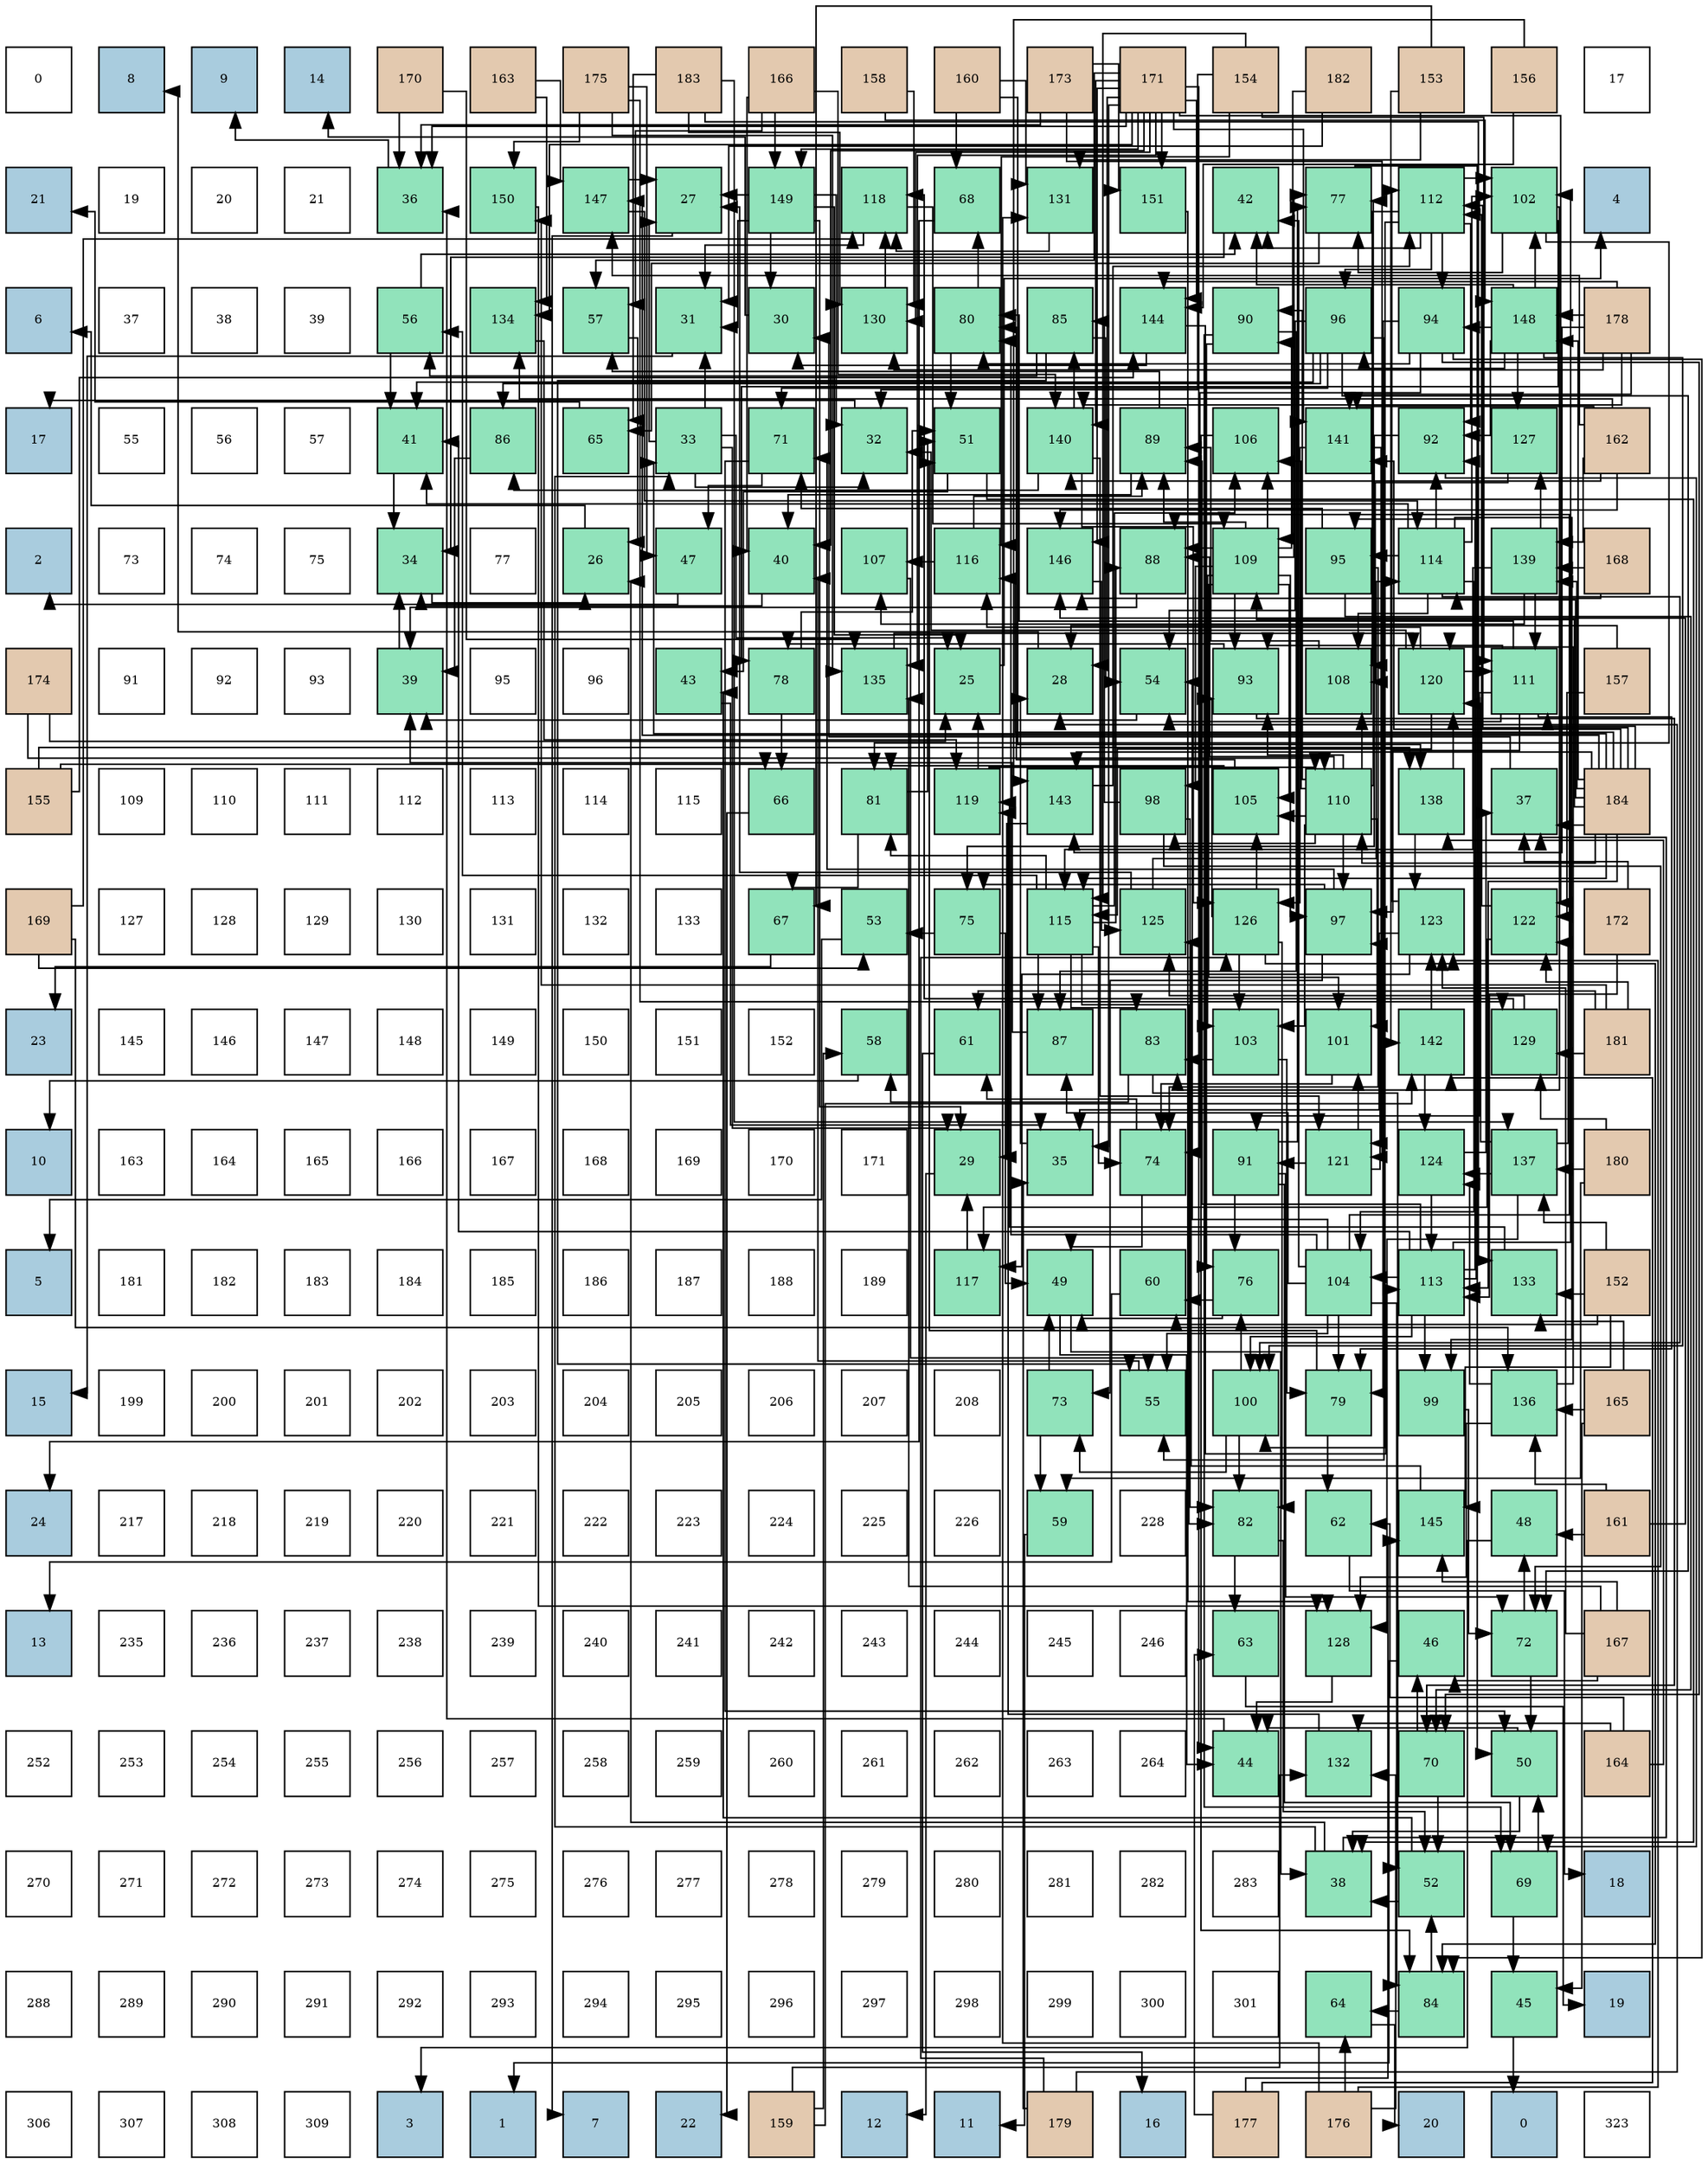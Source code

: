 digraph layout{
 rankdir=TB;
 splines=ortho;
 node [style=filled shape=square fixedsize=true width=0.6];
0[label="0", fontsize=8, fillcolor="#ffffff"];
1[label="8", fontsize=8, fillcolor="#a9ccde"];
2[label="9", fontsize=8, fillcolor="#a9ccde"];
3[label="14", fontsize=8, fillcolor="#a9ccde"];
4[label="170", fontsize=8, fillcolor="#e3c9af"];
5[label="163", fontsize=8, fillcolor="#e3c9af"];
6[label="175", fontsize=8, fillcolor="#e3c9af"];
7[label="183", fontsize=8, fillcolor="#e3c9af"];
8[label="166", fontsize=8, fillcolor="#e3c9af"];
9[label="158", fontsize=8, fillcolor="#e3c9af"];
10[label="160", fontsize=8, fillcolor="#e3c9af"];
11[label="173", fontsize=8, fillcolor="#e3c9af"];
12[label="171", fontsize=8, fillcolor="#e3c9af"];
13[label="154", fontsize=8, fillcolor="#e3c9af"];
14[label="182", fontsize=8, fillcolor="#e3c9af"];
15[label="153", fontsize=8, fillcolor="#e3c9af"];
16[label="156", fontsize=8, fillcolor="#e3c9af"];
17[label="17", fontsize=8, fillcolor="#ffffff"];
18[label="21", fontsize=8, fillcolor="#a9ccde"];
19[label="19", fontsize=8, fillcolor="#ffffff"];
20[label="20", fontsize=8, fillcolor="#ffffff"];
21[label="21", fontsize=8, fillcolor="#ffffff"];
22[label="36", fontsize=8, fillcolor="#91e3bb"];
23[label="150", fontsize=8, fillcolor="#91e3bb"];
24[label="147", fontsize=8, fillcolor="#91e3bb"];
25[label="27", fontsize=8, fillcolor="#91e3bb"];
26[label="149", fontsize=8, fillcolor="#91e3bb"];
27[label="118", fontsize=8, fillcolor="#91e3bb"];
28[label="68", fontsize=8, fillcolor="#91e3bb"];
29[label="131", fontsize=8, fillcolor="#91e3bb"];
30[label="151", fontsize=8, fillcolor="#91e3bb"];
31[label="42", fontsize=8, fillcolor="#91e3bb"];
32[label="77", fontsize=8, fillcolor="#91e3bb"];
33[label="112", fontsize=8, fillcolor="#91e3bb"];
34[label="102", fontsize=8, fillcolor="#91e3bb"];
35[label="4", fontsize=8, fillcolor="#a9ccde"];
36[label="6", fontsize=8, fillcolor="#a9ccde"];
37[label="37", fontsize=8, fillcolor="#ffffff"];
38[label="38", fontsize=8, fillcolor="#ffffff"];
39[label="39", fontsize=8, fillcolor="#ffffff"];
40[label="56", fontsize=8, fillcolor="#91e3bb"];
41[label="134", fontsize=8, fillcolor="#91e3bb"];
42[label="57", fontsize=8, fillcolor="#91e3bb"];
43[label="31", fontsize=8, fillcolor="#91e3bb"];
44[label="30", fontsize=8, fillcolor="#91e3bb"];
45[label="130", fontsize=8, fillcolor="#91e3bb"];
46[label="80", fontsize=8, fillcolor="#91e3bb"];
47[label="85", fontsize=8, fillcolor="#91e3bb"];
48[label="144", fontsize=8, fillcolor="#91e3bb"];
49[label="90", fontsize=8, fillcolor="#91e3bb"];
50[label="96", fontsize=8, fillcolor="#91e3bb"];
51[label="94", fontsize=8, fillcolor="#91e3bb"];
52[label="148", fontsize=8, fillcolor="#91e3bb"];
53[label="178", fontsize=8, fillcolor="#e3c9af"];
54[label="17", fontsize=8, fillcolor="#a9ccde"];
55[label="55", fontsize=8, fillcolor="#ffffff"];
56[label="56", fontsize=8, fillcolor="#ffffff"];
57[label="57", fontsize=8, fillcolor="#ffffff"];
58[label="41", fontsize=8, fillcolor="#91e3bb"];
59[label="86", fontsize=8, fillcolor="#91e3bb"];
60[label="65", fontsize=8, fillcolor="#91e3bb"];
61[label="33", fontsize=8, fillcolor="#91e3bb"];
62[label="71", fontsize=8, fillcolor="#91e3bb"];
63[label="32", fontsize=8, fillcolor="#91e3bb"];
64[label="51", fontsize=8, fillcolor="#91e3bb"];
65[label="140", fontsize=8, fillcolor="#91e3bb"];
66[label="89", fontsize=8, fillcolor="#91e3bb"];
67[label="106", fontsize=8, fillcolor="#91e3bb"];
68[label="141", fontsize=8, fillcolor="#91e3bb"];
69[label="92", fontsize=8, fillcolor="#91e3bb"];
70[label="127", fontsize=8, fillcolor="#91e3bb"];
71[label="162", fontsize=8, fillcolor="#e3c9af"];
72[label="2", fontsize=8, fillcolor="#a9ccde"];
73[label="73", fontsize=8, fillcolor="#ffffff"];
74[label="74", fontsize=8, fillcolor="#ffffff"];
75[label="75", fontsize=8, fillcolor="#ffffff"];
76[label="34", fontsize=8, fillcolor="#91e3bb"];
77[label="77", fontsize=8, fillcolor="#ffffff"];
78[label="26", fontsize=8, fillcolor="#91e3bb"];
79[label="47", fontsize=8, fillcolor="#91e3bb"];
80[label="40", fontsize=8, fillcolor="#91e3bb"];
81[label="107", fontsize=8, fillcolor="#91e3bb"];
82[label="116", fontsize=8, fillcolor="#91e3bb"];
83[label="146", fontsize=8, fillcolor="#91e3bb"];
84[label="88", fontsize=8, fillcolor="#91e3bb"];
85[label="109", fontsize=8, fillcolor="#91e3bb"];
86[label="95", fontsize=8, fillcolor="#91e3bb"];
87[label="114", fontsize=8, fillcolor="#91e3bb"];
88[label="139", fontsize=8, fillcolor="#91e3bb"];
89[label="168", fontsize=8, fillcolor="#e3c9af"];
90[label="174", fontsize=8, fillcolor="#e3c9af"];
91[label="91", fontsize=8, fillcolor="#ffffff"];
92[label="92", fontsize=8, fillcolor="#ffffff"];
93[label="93", fontsize=8, fillcolor="#ffffff"];
94[label="39", fontsize=8, fillcolor="#91e3bb"];
95[label="95", fontsize=8, fillcolor="#ffffff"];
96[label="96", fontsize=8, fillcolor="#ffffff"];
97[label="43", fontsize=8, fillcolor="#91e3bb"];
98[label="78", fontsize=8, fillcolor="#91e3bb"];
99[label="135", fontsize=8, fillcolor="#91e3bb"];
100[label="25", fontsize=8, fillcolor="#91e3bb"];
101[label="28", fontsize=8, fillcolor="#91e3bb"];
102[label="54", fontsize=8, fillcolor="#91e3bb"];
103[label="93", fontsize=8, fillcolor="#91e3bb"];
104[label="108", fontsize=8, fillcolor="#91e3bb"];
105[label="120", fontsize=8, fillcolor="#91e3bb"];
106[label="111", fontsize=8, fillcolor="#91e3bb"];
107[label="157", fontsize=8, fillcolor="#e3c9af"];
108[label="155", fontsize=8, fillcolor="#e3c9af"];
109[label="109", fontsize=8, fillcolor="#ffffff"];
110[label="110", fontsize=8, fillcolor="#ffffff"];
111[label="111", fontsize=8, fillcolor="#ffffff"];
112[label="112", fontsize=8, fillcolor="#ffffff"];
113[label="113", fontsize=8, fillcolor="#ffffff"];
114[label="114", fontsize=8, fillcolor="#ffffff"];
115[label="115", fontsize=8, fillcolor="#ffffff"];
116[label="66", fontsize=8, fillcolor="#91e3bb"];
117[label="81", fontsize=8, fillcolor="#91e3bb"];
118[label="119", fontsize=8, fillcolor="#91e3bb"];
119[label="143", fontsize=8, fillcolor="#91e3bb"];
120[label="98", fontsize=8, fillcolor="#91e3bb"];
121[label="105", fontsize=8, fillcolor="#91e3bb"];
122[label="110", fontsize=8, fillcolor="#91e3bb"];
123[label="138", fontsize=8, fillcolor="#91e3bb"];
124[label="37", fontsize=8, fillcolor="#91e3bb"];
125[label="184", fontsize=8, fillcolor="#e3c9af"];
126[label="169", fontsize=8, fillcolor="#e3c9af"];
127[label="127", fontsize=8, fillcolor="#ffffff"];
128[label="128", fontsize=8, fillcolor="#ffffff"];
129[label="129", fontsize=8, fillcolor="#ffffff"];
130[label="130", fontsize=8, fillcolor="#ffffff"];
131[label="131", fontsize=8, fillcolor="#ffffff"];
132[label="132", fontsize=8, fillcolor="#ffffff"];
133[label="133", fontsize=8, fillcolor="#ffffff"];
134[label="67", fontsize=8, fillcolor="#91e3bb"];
135[label="53", fontsize=8, fillcolor="#91e3bb"];
136[label="75", fontsize=8, fillcolor="#91e3bb"];
137[label="115", fontsize=8, fillcolor="#91e3bb"];
138[label="125", fontsize=8, fillcolor="#91e3bb"];
139[label="126", fontsize=8, fillcolor="#91e3bb"];
140[label="97", fontsize=8, fillcolor="#91e3bb"];
141[label="123", fontsize=8, fillcolor="#91e3bb"];
142[label="122", fontsize=8, fillcolor="#91e3bb"];
143[label="172", fontsize=8, fillcolor="#e3c9af"];
144[label="23", fontsize=8, fillcolor="#a9ccde"];
145[label="145", fontsize=8, fillcolor="#ffffff"];
146[label="146", fontsize=8, fillcolor="#ffffff"];
147[label="147", fontsize=8, fillcolor="#ffffff"];
148[label="148", fontsize=8, fillcolor="#ffffff"];
149[label="149", fontsize=8, fillcolor="#ffffff"];
150[label="150", fontsize=8, fillcolor="#ffffff"];
151[label="151", fontsize=8, fillcolor="#ffffff"];
152[label="152", fontsize=8, fillcolor="#ffffff"];
153[label="58", fontsize=8, fillcolor="#91e3bb"];
154[label="61", fontsize=8, fillcolor="#91e3bb"];
155[label="87", fontsize=8, fillcolor="#91e3bb"];
156[label="83", fontsize=8, fillcolor="#91e3bb"];
157[label="103", fontsize=8, fillcolor="#91e3bb"];
158[label="101", fontsize=8, fillcolor="#91e3bb"];
159[label="142", fontsize=8, fillcolor="#91e3bb"];
160[label="129", fontsize=8, fillcolor="#91e3bb"];
161[label="181", fontsize=8, fillcolor="#e3c9af"];
162[label="10", fontsize=8, fillcolor="#a9ccde"];
163[label="163", fontsize=8, fillcolor="#ffffff"];
164[label="164", fontsize=8, fillcolor="#ffffff"];
165[label="165", fontsize=8, fillcolor="#ffffff"];
166[label="166", fontsize=8, fillcolor="#ffffff"];
167[label="167", fontsize=8, fillcolor="#ffffff"];
168[label="168", fontsize=8, fillcolor="#ffffff"];
169[label="169", fontsize=8, fillcolor="#ffffff"];
170[label="170", fontsize=8, fillcolor="#ffffff"];
171[label="171", fontsize=8, fillcolor="#ffffff"];
172[label="29", fontsize=8, fillcolor="#91e3bb"];
173[label="35", fontsize=8, fillcolor="#91e3bb"];
174[label="74", fontsize=8, fillcolor="#91e3bb"];
175[label="91", fontsize=8, fillcolor="#91e3bb"];
176[label="121", fontsize=8, fillcolor="#91e3bb"];
177[label="124", fontsize=8, fillcolor="#91e3bb"];
178[label="137", fontsize=8, fillcolor="#91e3bb"];
179[label="180", fontsize=8, fillcolor="#e3c9af"];
180[label="5", fontsize=8, fillcolor="#a9ccde"];
181[label="181", fontsize=8, fillcolor="#ffffff"];
182[label="182", fontsize=8, fillcolor="#ffffff"];
183[label="183", fontsize=8, fillcolor="#ffffff"];
184[label="184", fontsize=8, fillcolor="#ffffff"];
185[label="185", fontsize=8, fillcolor="#ffffff"];
186[label="186", fontsize=8, fillcolor="#ffffff"];
187[label="187", fontsize=8, fillcolor="#ffffff"];
188[label="188", fontsize=8, fillcolor="#ffffff"];
189[label="189", fontsize=8, fillcolor="#ffffff"];
190[label="117", fontsize=8, fillcolor="#91e3bb"];
191[label="49", fontsize=8, fillcolor="#91e3bb"];
192[label="60", fontsize=8, fillcolor="#91e3bb"];
193[label="76", fontsize=8, fillcolor="#91e3bb"];
194[label="104", fontsize=8, fillcolor="#91e3bb"];
195[label="113", fontsize=8, fillcolor="#91e3bb"];
196[label="133", fontsize=8, fillcolor="#91e3bb"];
197[label="152", fontsize=8, fillcolor="#e3c9af"];
198[label="15", fontsize=8, fillcolor="#a9ccde"];
199[label="199", fontsize=8, fillcolor="#ffffff"];
200[label="200", fontsize=8, fillcolor="#ffffff"];
201[label="201", fontsize=8, fillcolor="#ffffff"];
202[label="202", fontsize=8, fillcolor="#ffffff"];
203[label="203", fontsize=8, fillcolor="#ffffff"];
204[label="204", fontsize=8, fillcolor="#ffffff"];
205[label="205", fontsize=8, fillcolor="#ffffff"];
206[label="206", fontsize=8, fillcolor="#ffffff"];
207[label="207", fontsize=8, fillcolor="#ffffff"];
208[label="208", fontsize=8, fillcolor="#ffffff"];
209[label="73", fontsize=8, fillcolor="#91e3bb"];
210[label="55", fontsize=8, fillcolor="#91e3bb"];
211[label="100", fontsize=8, fillcolor="#91e3bb"];
212[label="79", fontsize=8, fillcolor="#91e3bb"];
213[label="99", fontsize=8, fillcolor="#91e3bb"];
214[label="136", fontsize=8, fillcolor="#91e3bb"];
215[label="165", fontsize=8, fillcolor="#e3c9af"];
216[label="24", fontsize=8, fillcolor="#a9ccde"];
217[label="217", fontsize=8, fillcolor="#ffffff"];
218[label="218", fontsize=8, fillcolor="#ffffff"];
219[label="219", fontsize=8, fillcolor="#ffffff"];
220[label="220", fontsize=8, fillcolor="#ffffff"];
221[label="221", fontsize=8, fillcolor="#ffffff"];
222[label="222", fontsize=8, fillcolor="#ffffff"];
223[label="223", fontsize=8, fillcolor="#ffffff"];
224[label="224", fontsize=8, fillcolor="#ffffff"];
225[label="225", fontsize=8, fillcolor="#ffffff"];
226[label="226", fontsize=8, fillcolor="#ffffff"];
227[label="59", fontsize=8, fillcolor="#91e3bb"];
228[label="228", fontsize=8, fillcolor="#ffffff"];
229[label="82", fontsize=8, fillcolor="#91e3bb"];
230[label="62", fontsize=8, fillcolor="#91e3bb"];
231[label="145", fontsize=8, fillcolor="#91e3bb"];
232[label="48", fontsize=8, fillcolor="#91e3bb"];
233[label="161", fontsize=8, fillcolor="#e3c9af"];
234[label="13", fontsize=8, fillcolor="#a9ccde"];
235[label="235", fontsize=8, fillcolor="#ffffff"];
236[label="236", fontsize=8, fillcolor="#ffffff"];
237[label="237", fontsize=8, fillcolor="#ffffff"];
238[label="238", fontsize=8, fillcolor="#ffffff"];
239[label="239", fontsize=8, fillcolor="#ffffff"];
240[label="240", fontsize=8, fillcolor="#ffffff"];
241[label="241", fontsize=8, fillcolor="#ffffff"];
242[label="242", fontsize=8, fillcolor="#ffffff"];
243[label="243", fontsize=8, fillcolor="#ffffff"];
244[label="244", fontsize=8, fillcolor="#ffffff"];
245[label="245", fontsize=8, fillcolor="#ffffff"];
246[label="246", fontsize=8, fillcolor="#ffffff"];
247[label="63", fontsize=8, fillcolor="#91e3bb"];
248[label="128", fontsize=8, fillcolor="#91e3bb"];
249[label="46", fontsize=8, fillcolor="#91e3bb"];
250[label="72", fontsize=8, fillcolor="#91e3bb"];
251[label="167", fontsize=8, fillcolor="#e3c9af"];
252[label="252", fontsize=8, fillcolor="#ffffff"];
253[label="253", fontsize=8, fillcolor="#ffffff"];
254[label="254", fontsize=8, fillcolor="#ffffff"];
255[label="255", fontsize=8, fillcolor="#ffffff"];
256[label="256", fontsize=8, fillcolor="#ffffff"];
257[label="257", fontsize=8, fillcolor="#ffffff"];
258[label="258", fontsize=8, fillcolor="#ffffff"];
259[label="259", fontsize=8, fillcolor="#ffffff"];
260[label="260", fontsize=8, fillcolor="#ffffff"];
261[label="261", fontsize=8, fillcolor="#ffffff"];
262[label="262", fontsize=8, fillcolor="#ffffff"];
263[label="263", fontsize=8, fillcolor="#ffffff"];
264[label="264", fontsize=8, fillcolor="#ffffff"];
265[label="44", fontsize=8, fillcolor="#91e3bb"];
266[label="132", fontsize=8, fillcolor="#91e3bb"];
267[label="70", fontsize=8, fillcolor="#91e3bb"];
268[label="50", fontsize=8, fillcolor="#91e3bb"];
269[label="164", fontsize=8, fillcolor="#e3c9af"];
270[label="270", fontsize=8, fillcolor="#ffffff"];
271[label="271", fontsize=8, fillcolor="#ffffff"];
272[label="272", fontsize=8, fillcolor="#ffffff"];
273[label="273", fontsize=8, fillcolor="#ffffff"];
274[label="274", fontsize=8, fillcolor="#ffffff"];
275[label="275", fontsize=8, fillcolor="#ffffff"];
276[label="276", fontsize=8, fillcolor="#ffffff"];
277[label="277", fontsize=8, fillcolor="#ffffff"];
278[label="278", fontsize=8, fillcolor="#ffffff"];
279[label="279", fontsize=8, fillcolor="#ffffff"];
280[label="280", fontsize=8, fillcolor="#ffffff"];
281[label="281", fontsize=8, fillcolor="#ffffff"];
282[label="282", fontsize=8, fillcolor="#ffffff"];
283[label="283", fontsize=8, fillcolor="#ffffff"];
284[label="38", fontsize=8, fillcolor="#91e3bb"];
285[label="52", fontsize=8, fillcolor="#91e3bb"];
286[label="69", fontsize=8, fillcolor="#91e3bb"];
287[label="18", fontsize=8, fillcolor="#a9ccde"];
288[label="288", fontsize=8, fillcolor="#ffffff"];
289[label="289", fontsize=8, fillcolor="#ffffff"];
290[label="290", fontsize=8, fillcolor="#ffffff"];
291[label="291", fontsize=8, fillcolor="#ffffff"];
292[label="292", fontsize=8, fillcolor="#ffffff"];
293[label="293", fontsize=8, fillcolor="#ffffff"];
294[label="294", fontsize=8, fillcolor="#ffffff"];
295[label="295", fontsize=8, fillcolor="#ffffff"];
296[label="296", fontsize=8, fillcolor="#ffffff"];
297[label="297", fontsize=8, fillcolor="#ffffff"];
298[label="298", fontsize=8, fillcolor="#ffffff"];
299[label="299", fontsize=8, fillcolor="#ffffff"];
300[label="300", fontsize=8, fillcolor="#ffffff"];
301[label="301", fontsize=8, fillcolor="#ffffff"];
302[label="64", fontsize=8, fillcolor="#91e3bb"];
303[label="84", fontsize=8, fillcolor="#91e3bb"];
304[label="45", fontsize=8, fillcolor="#91e3bb"];
305[label="19", fontsize=8, fillcolor="#a9ccde"];
306[label="306", fontsize=8, fillcolor="#ffffff"];
307[label="307", fontsize=8, fillcolor="#ffffff"];
308[label="308", fontsize=8, fillcolor="#ffffff"];
309[label="309", fontsize=8, fillcolor="#ffffff"];
310[label="3", fontsize=8, fillcolor="#a9ccde"];
311[label="1", fontsize=8, fillcolor="#a9ccde"];
312[label="7", fontsize=8, fillcolor="#a9ccde"];
313[label="22", fontsize=8, fillcolor="#a9ccde"];
314[label="159", fontsize=8, fillcolor="#e3c9af"];
315[label="12", fontsize=8, fillcolor="#a9ccde"];
316[label="11", fontsize=8, fillcolor="#a9ccde"];
317[label="179", fontsize=8, fillcolor="#e3c9af"];
318[label="16", fontsize=8, fillcolor="#a9ccde"];
319[label="177", fontsize=8, fillcolor="#e3c9af"];
320[label="176", fontsize=8, fillcolor="#e3c9af"];
321[label="20", fontsize=8, fillcolor="#a9ccde"];
322[label="0", fontsize=8, fillcolor="#a9ccde"];
323[label="323", fontsize=8, fillcolor="#ffffff"];
edge [constraint=false, style=vis];100 -> 35;
78 -> 36;
25 -> 312;
101 -> 1;
172 -> 315;
44 -> 3;
43 -> 198;
63 -> 54;
61 -> 100;
61 -> 25;
61 -> 172;
61 -> 43;
61 -> 63;
76 -> 78;
173 -> 101;
22 -> 2;
124 -> 44;
284 -> 78;
284 -> 61;
284 -> 124;
94 -> 76;
80 -> 76;
58 -> 76;
31 -> 76;
97 -> 173;
265 -> 22;
304 -> 322;
249 -> 311;
79 -> 72;
232 -> 310;
191 -> 284;
191 -> 265;
268 -> 284;
268 -> 265;
64 -> 284;
64 -> 97;
285 -> 284;
285 -> 97;
135 -> 180;
102 -> 94;
210 -> 80;
40 -> 58;
40 -> 31;
42 -> 78;
153 -> 162;
227 -> 316;
192 -> 234;
154 -> 318;
230 -> 287;
247 -> 305;
302 -> 321;
60 -> 18;
116 -> 313;
134 -> 144;
28 -> 216;
286 -> 304;
286 -> 268;
267 -> 249;
267 -> 285;
62 -> 79;
62 -> 268;
250 -> 232;
250 -> 268;
209 -> 191;
209 -> 227;
174 -> 191;
174 -> 154;
136 -> 191;
136 -> 135;
193 -> 191;
193 -> 192;
32 -> 268;
32 -> 60;
98 -> 64;
98 -> 116;
212 -> 64;
212 -> 230;
46 -> 64;
46 -> 28;
117 -> 64;
117 -> 134;
229 -> 285;
229 -> 247;
156 -> 285;
156 -> 153;
303 -> 285;
303 -> 302;
47 -> 102;
47 -> 210;
47 -> 40;
59 -> 94;
155 -> 94;
84 -> 94;
66 -> 80;
66 -> 42;
49 -> 286;
49 -> 193;
49 -> 155;
175 -> 286;
175 -> 250;
175 -> 193;
175 -> 32;
69 -> 286;
69 -> 136;
103 -> 267;
103 -> 98;
51 -> 267;
51 -> 174;
51 -> 212;
51 -> 46;
51 -> 303;
86 -> 267;
86 -> 62;
86 -> 174;
50 -> 58;
50 -> 102;
50 -> 210;
50 -> 62;
50 -> 250;
50 -> 59;
140 -> 62;
140 -> 209;
140 -> 136;
120 -> 250;
120 -> 229;
120 -> 47;
213 -> 250;
211 -> 209;
211 -> 193;
211 -> 229;
158 -> 174;
34 -> 32;
34 -> 98;
34 -> 117;
34 -> 156;
157 -> 212;
157 -> 156;
194 -> 31;
194 -> 102;
194 -> 210;
194 -> 212;
194 -> 46;
194 -> 303;
194 -> 155;
194 -> 84;
121 -> 46;
121 -> 117;
67 -> 303;
81 -> 210;
104 -> 66;
85 -> 32;
85 -> 84;
85 -> 66;
85 -> 49;
85 -> 103;
85 -> 140;
85 -> 120;
85 -> 158;
85 -> 157;
85 -> 121;
85 -> 67;
122 -> 32;
122 -> 84;
122 -> 49;
122 -> 103;
122 -> 140;
122 -> 120;
122 -> 158;
122 -> 157;
122 -> 121;
122 -> 67;
122 -> 104;
106 -> 102;
106 -> 212;
106 -> 46;
106 -> 175;
106 -> 103;
106 -> 140;
33 -> 31;
33 -> 69;
33 -> 51;
33 -> 50;
33 -> 211;
33 -> 34;
33 -> 104;
195 -> 58;
195 -> 66;
195 -> 69;
195 -> 86;
195 -> 213;
195 -> 211;
195 -> 34;
195 -> 194;
87 -> 58;
87 -> 69;
87 -> 86;
87 -> 213;
87 -> 211;
87 -> 34;
87 -> 194;
87 -> 104;
137 -> 40;
137 -> 174;
137 -> 117;
137 -> 229;
137 -> 156;
137 -> 155;
137 -> 84;
137 -> 67;
82 -> 66;
82 -> 81;
190 -> 172;
27 -> 43;
27 -> 85;
118 -> 100;
118 -> 122;
105 -> 63;
105 -> 106;
105 -> 137;
105 -> 82;
176 -> 175;
176 -> 140;
176 -> 158;
142 -> 33;
142 -> 190;
141 -> 173;
141 -> 33;
141 -> 190;
177 -> 124;
177 -> 195;
138 -> 25;
138 -> 87;
139 -> 229;
139 -> 303;
139 -> 103;
139 -> 157;
139 -> 121;
70 -> 104;
248 -> 265;
160 -> 27;
160 -> 138;
45 -> 27;
29 -> 27;
266 -> 118;
196 -> 118;
41 -> 118;
99 -> 105;
214 -> 105;
214 -> 177;
214 -> 248;
178 -> 105;
178 -> 142;
178 -> 177;
178 -> 248;
123 -> 105;
123 -> 141;
88 -> 81;
88 -> 106;
88 -> 137;
88 -> 70;
65 -> 47;
65 -> 59;
65 -> 176;
65 -> 139;
68 -> 176;
68 -> 139;
159 -> 141;
159 -> 177;
119 -> 172;
119 -> 33;
48 -> 44;
48 -> 195;
231 -> 138;
83 -> 138;
24 -> 25;
24 -> 87;
52 -> 31;
52 -> 69;
52 -> 51;
52 -> 50;
52 -> 211;
52 -> 34;
52 -> 70;
26 -> 100;
26 -> 25;
26 -> 172;
26 -> 44;
26 -> 43;
26 -> 63;
23 -> 248;
30 -> 248;
197 -> 192;
197 -> 196;
197 -> 178;
197 -> 231;
15 -> 134;
15 -> 29;
15 -> 159;
13 -> 63;
13 -> 106;
13 -> 137;
13 -> 82;
108 -> 116;
108 -> 123;
108 -> 48;
16 -> 119;
16 -> 48;
107 -> 101;
107 -> 142;
9 -> 45;
9 -> 52;
314 -> 153;
314 -> 266;
314 -> 159;
10 -> 28;
10 -> 29;
10 -> 123;
233 -> 232;
233 -> 214;
233 -> 83;
71 -> 41;
71 -> 88;
71 -> 65;
71 -> 68;
71 -> 83;
71 -> 24;
5 -> 41;
5 -> 24;
269 -> 230;
269 -> 266;
269 -> 123;
215 -> 304;
215 -> 196;
215 -> 214;
8 -> 80;
8 -> 42;
8 -> 65;
8 -> 26;
251 -> 249;
251 -> 141;
251 -> 99;
251 -> 231;
89 -> 88;
89 -> 83;
126 -> 135;
126 -> 27;
126 -> 214;
4 -> 22;
4 -> 99;
12 -> 101;
12 -> 173;
12 -> 22;
12 -> 80;
12 -> 265;
12 -> 42;
12 -> 142;
12 -> 45;
12 -> 41;
12 -> 99;
12 -> 65;
12 -> 68;
12 -> 48;
12 -> 83;
12 -> 26;
12 -> 30;
143 -> 124;
143 -> 195;
11 -> 22;
11 -> 176;
11 -> 30;
90 -> 100;
90 -> 122;
6 -> 79;
6 -> 160;
6 -> 99;
6 -> 23;
320 -> 302;
320 -> 141;
320 -> 29;
320 -> 266;
319 -> 247;
319 -> 159;
319 -> 231;
53 -> 45;
53 -> 65;
53 -> 68;
53 -> 119;
53 -> 48;
53 -> 52;
317 -> 101;
317 -> 173;
317 -> 139;
179 -> 227;
179 -> 160;
179 -> 178;
161 -> 154;
161 -> 142;
161 -> 160;
161 -> 23;
14 -> 43;
14 -> 85;
7 -> 60;
7 -> 45;
7 -> 196;
7 -> 178;
125 -> 61;
125 -> 124;
125 -> 85;
125 -> 122;
125 -> 106;
125 -> 33;
125 -> 195;
125 -> 87;
125 -> 137;
125 -> 82;
125 -> 88;
125 -> 68;
125 -> 119;
125 -> 24;
125 -> 52;
edge [constraint=true, style=invis];
0 -> 18 -> 36 -> 54 -> 72 -> 90 -> 108 -> 126 -> 144 -> 162 -> 180 -> 198 -> 216 -> 234 -> 252 -> 270 -> 288 -> 306;
1 -> 19 -> 37 -> 55 -> 73 -> 91 -> 109 -> 127 -> 145 -> 163 -> 181 -> 199 -> 217 -> 235 -> 253 -> 271 -> 289 -> 307;
2 -> 20 -> 38 -> 56 -> 74 -> 92 -> 110 -> 128 -> 146 -> 164 -> 182 -> 200 -> 218 -> 236 -> 254 -> 272 -> 290 -> 308;
3 -> 21 -> 39 -> 57 -> 75 -> 93 -> 111 -> 129 -> 147 -> 165 -> 183 -> 201 -> 219 -> 237 -> 255 -> 273 -> 291 -> 309;
4 -> 22 -> 40 -> 58 -> 76 -> 94 -> 112 -> 130 -> 148 -> 166 -> 184 -> 202 -> 220 -> 238 -> 256 -> 274 -> 292 -> 310;
5 -> 23 -> 41 -> 59 -> 77 -> 95 -> 113 -> 131 -> 149 -> 167 -> 185 -> 203 -> 221 -> 239 -> 257 -> 275 -> 293 -> 311;
6 -> 24 -> 42 -> 60 -> 78 -> 96 -> 114 -> 132 -> 150 -> 168 -> 186 -> 204 -> 222 -> 240 -> 258 -> 276 -> 294 -> 312;
7 -> 25 -> 43 -> 61 -> 79 -> 97 -> 115 -> 133 -> 151 -> 169 -> 187 -> 205 -> 223 -> 241 -> 259 -> 277 -> 295 -> 313;
8 -> 26 -> 44 -> 62 -> 80 -> 98 -> 116 -> 134 -> 152 -> 170 -> 188 -> 206 -> 224 -> 242 -> 260 -> 278 -> 296 -> 314;
9 -> 27 -> 45 -> 63 -> 81 -> 99 -> 117 -> 135 -> 153 -> 171 -> 189 -> 207 -> 225 -> 243 -> 261 -> 279 -> 297 -> 315;
10 -> 28 -> 46 -> 64 -> 82 -> 100 -> 118 -> 136 -> 154 -> 172 -> 190 -> 208 -> 226 -> 244 -> 262 -> 280 -> 298 -> 316;
11 -> 29 -> 47 -> 65 -> 83 -> 101 -> 119 -> 137 -> 155 -> 173 -> 191 -> 209 -> 227 -> 245 -> 263 -> 281 -> 299 -> 317;
12 -> 30 -> 48 -> 66 -> 84 -> 102 -> 120 -> 138 -> 156 -> 174 -> 192 -> 210 -> 228 -> 246 -> 264 -> 282 -> 300 -> 318;
13 -> 31 -> 49 -> 67 -> 85 -> 103 -> 121 -> 139 -> 157 -> 175 -> 193 -> 211 -> 229 -> 247 -> 265 -> 283 -> 301 -> 319;
14 -> 32 -> 50 -> 68 -> 86 -> 104 -> 122 -> 140 -> 158 -> 176 -> 194 -> 212 -> 230 -> 248 -> 266 -> 284 -> 302 -> 320;
15 -> 33 -> 51 -> 69 -> 87 -> 105 -> 123 -> 141 -> 159 -> 177 -> 195 -> 213 -> 231 -> 249 -> 267 -> 285 -> 303 -> 321;
16 -> 34 -> 52 -> 70 -> 88 -> 106 -> 124 -> 142 -> 160 -> 178 -> 196 -> 214 -> 232 -> 250 -> 268 -> 286 -> 304 -> 322;
17 -> 35 -> 53 -> 71 -> 89 -> 107 -> 125 -> 143 -> 161 -> 179 -> 197 -> 215 -> 233 -> 251 -> 269 -> 287 -> 305 -> 323;
rank = same {0 -> 1 -> 2 -> 3 -> 4 -> 5 -> 6 -> 7 -> 8 -> 9 -> 10 -> 11 -> 12 -> 13 -> 14 -> 15 -> 16 -> 17};
rank = same {18 -> 19 -> 20 -> 21 -> 22 -> 23 -> 24 -> 25 -> 26 -> 27 -> 28 -> 29 -> 30 -> 31 -> 32 -> 33 -> 34 -> 35};
rank = same {36 -> 37 -> 38 -> 39 -> 40 -> 41 -> 42 -> 43 -> 44 -> 45 -> 46 -> 47 -> 48 -> 49 -> 50 -> 51 -> 52 -> 53};
rank = same {54 -> 55 -> 56 -> 57 -> 58 -> 59 -> 60 -> 61 -> 62 -> 63 -> 64 -> 65 -> 66 -> 67 -> 68 -> 69 -> 70 -> 71};
rank = same {72 -> 73 -> 74 -> 75 -> 76 -> 77 -> 78 -> 79 -> 80 -> 81 -> 82 -> 83 -> 84 -> 85 -> 86 -> 87 -> 88 -> 89};
rank = same {90 -> 91 -> 92 -> 93 -> 94 -> 95 -> 96 -> 97 -> 98 -> 99 -> 100 -> 101 -> 102 -> 103 -> 104 -> 105 -> 106 -> 107};
rank = same {108 -> 109 -> 110 -> 111 -> 112 -> 113 -> 114 -> 115 -> 116 -> 117 -> 118 -> 119 -> 120 -> 121 -> 122 -> 123 -> 124 -> 125};
rank = same {126 -> 127 -> 128 -> 129 -> 130 -> 131 -> 132 -> 133 -> 134 -> 135 -> 136 -> 137 -> 138 -> 139 -> 140 -> 141 -> 142 -> 143};
rank = same {144 -> 145 -> 146 -> 147 -> 148 -> 149 -> 150 -> 151 -> 152 -> 153 -> 154 -> 155 -> 156 -> 157 -> 158 -> 159 -> 160 -> 161};
rank = same {162 -> 163 -> 164 -> 165 -> 166 -> 167 -> 168 -> 169 -> 170 -> 171 -> 172 -> 173 -> 174 -> 175 -> 176 -> 177 -> 178 -> 179};
rank = same {180 -> 181 -> 182 -> 183 -> 184 -> 185 -> 186 -> 187 -> 188 -> 189 -> 190 -> 191 -> 192 -> 193 -> 194 -> 195 -> 196 -> 197};
rank = same {198 -> 199 -> 200 -> 201 -> 202 -> 203 -> 204 -> 205 -> 206 -> 207 -> 208 -> 209 -> 210 -> 211 -> 212 -> 213 -> 214 -> 215};
rank = same {216 -> 217 -> 218 -> 219 -> 220 -> 221 -> 222 -> 223 -> 224 -> 225 -> 226 -> 227 -> 228 -> 229 -> 230 -> 231 -> 232 -> 233};
rank = same {234 -> 235 -> 236 -> 237 -> 238 -> 239 -> 240 -> 241 -> 242 -> 243 -> 244 -> 245 -> 246 -> 247 -> 248 -> 249 -> 250 -> 251};
rank = same {252 -> 253 -> 254 -> 255 -> 256 -> 257 -> 258 -> 259 -> 260 -> 261 -> 262 -> 263 -> 264 -> 265 -> 266 -> 267 -> 268 -> 269};
rank = same {270 -> 271 -> 272 -> 273 -> 274 -> 275 -> 276 -> 277 -> 278 -> 279 -> 280 -> 281 -> 282 -> 283 -> 284 -> 285 -> 286 -> 287};
rank = same {288 -> 289 -> 290 -> 291 -> 292 -> 293 -> 294 -> 295 -> 296 -> 297 -> 298 -> 299 -> 300 -> 301 -> 302 -> 303 -> 304 -> 305};
rank = same {306 -> 307 -> 308 -> 309 -> 310 -> 311 -> 312 -> 313 -> 314 -> 315 -> 316 -> 317 -> 318 -> 319 -> 320 -> 321 -> 322 -> 323};
}